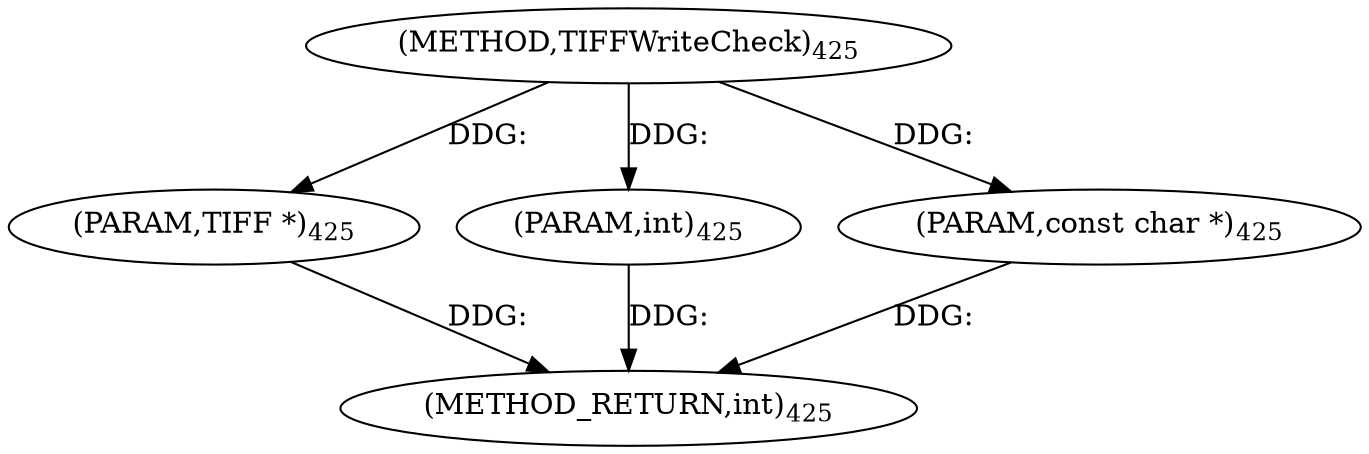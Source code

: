 digraph "TIFFWriteCheck" {  
"8767" [label = <(METHOD,TIFFWriteCheck)<SUB>425</SUB>> ]
"8771" [label = <(METHOD_RETURN,int)<SUB>425</SUB>> ]
"8768" [label = <(PARAM,TIFF *)<SUB>425</SUB>> ]
"8769" [label = <(PARAM,int)<SUB>425</SUB>> ]
"8770" [label = <(PARAM,const char *)<SUB>425</SUB>> ]
  "8768" -> "8771"  [ label = "DDG: "] 
  "8769" -> "8771"  [ label = "DDG: "] 
  "8770" -> "8771"  [ label = "DDG: "] 
  "8767" -> "8768"  [ label = "DDG: "] 
  "8767" -> "8769"  [ label = "DDG: "] 
  "8767" -> "8770"  [ label = "DDG: "] 
}
